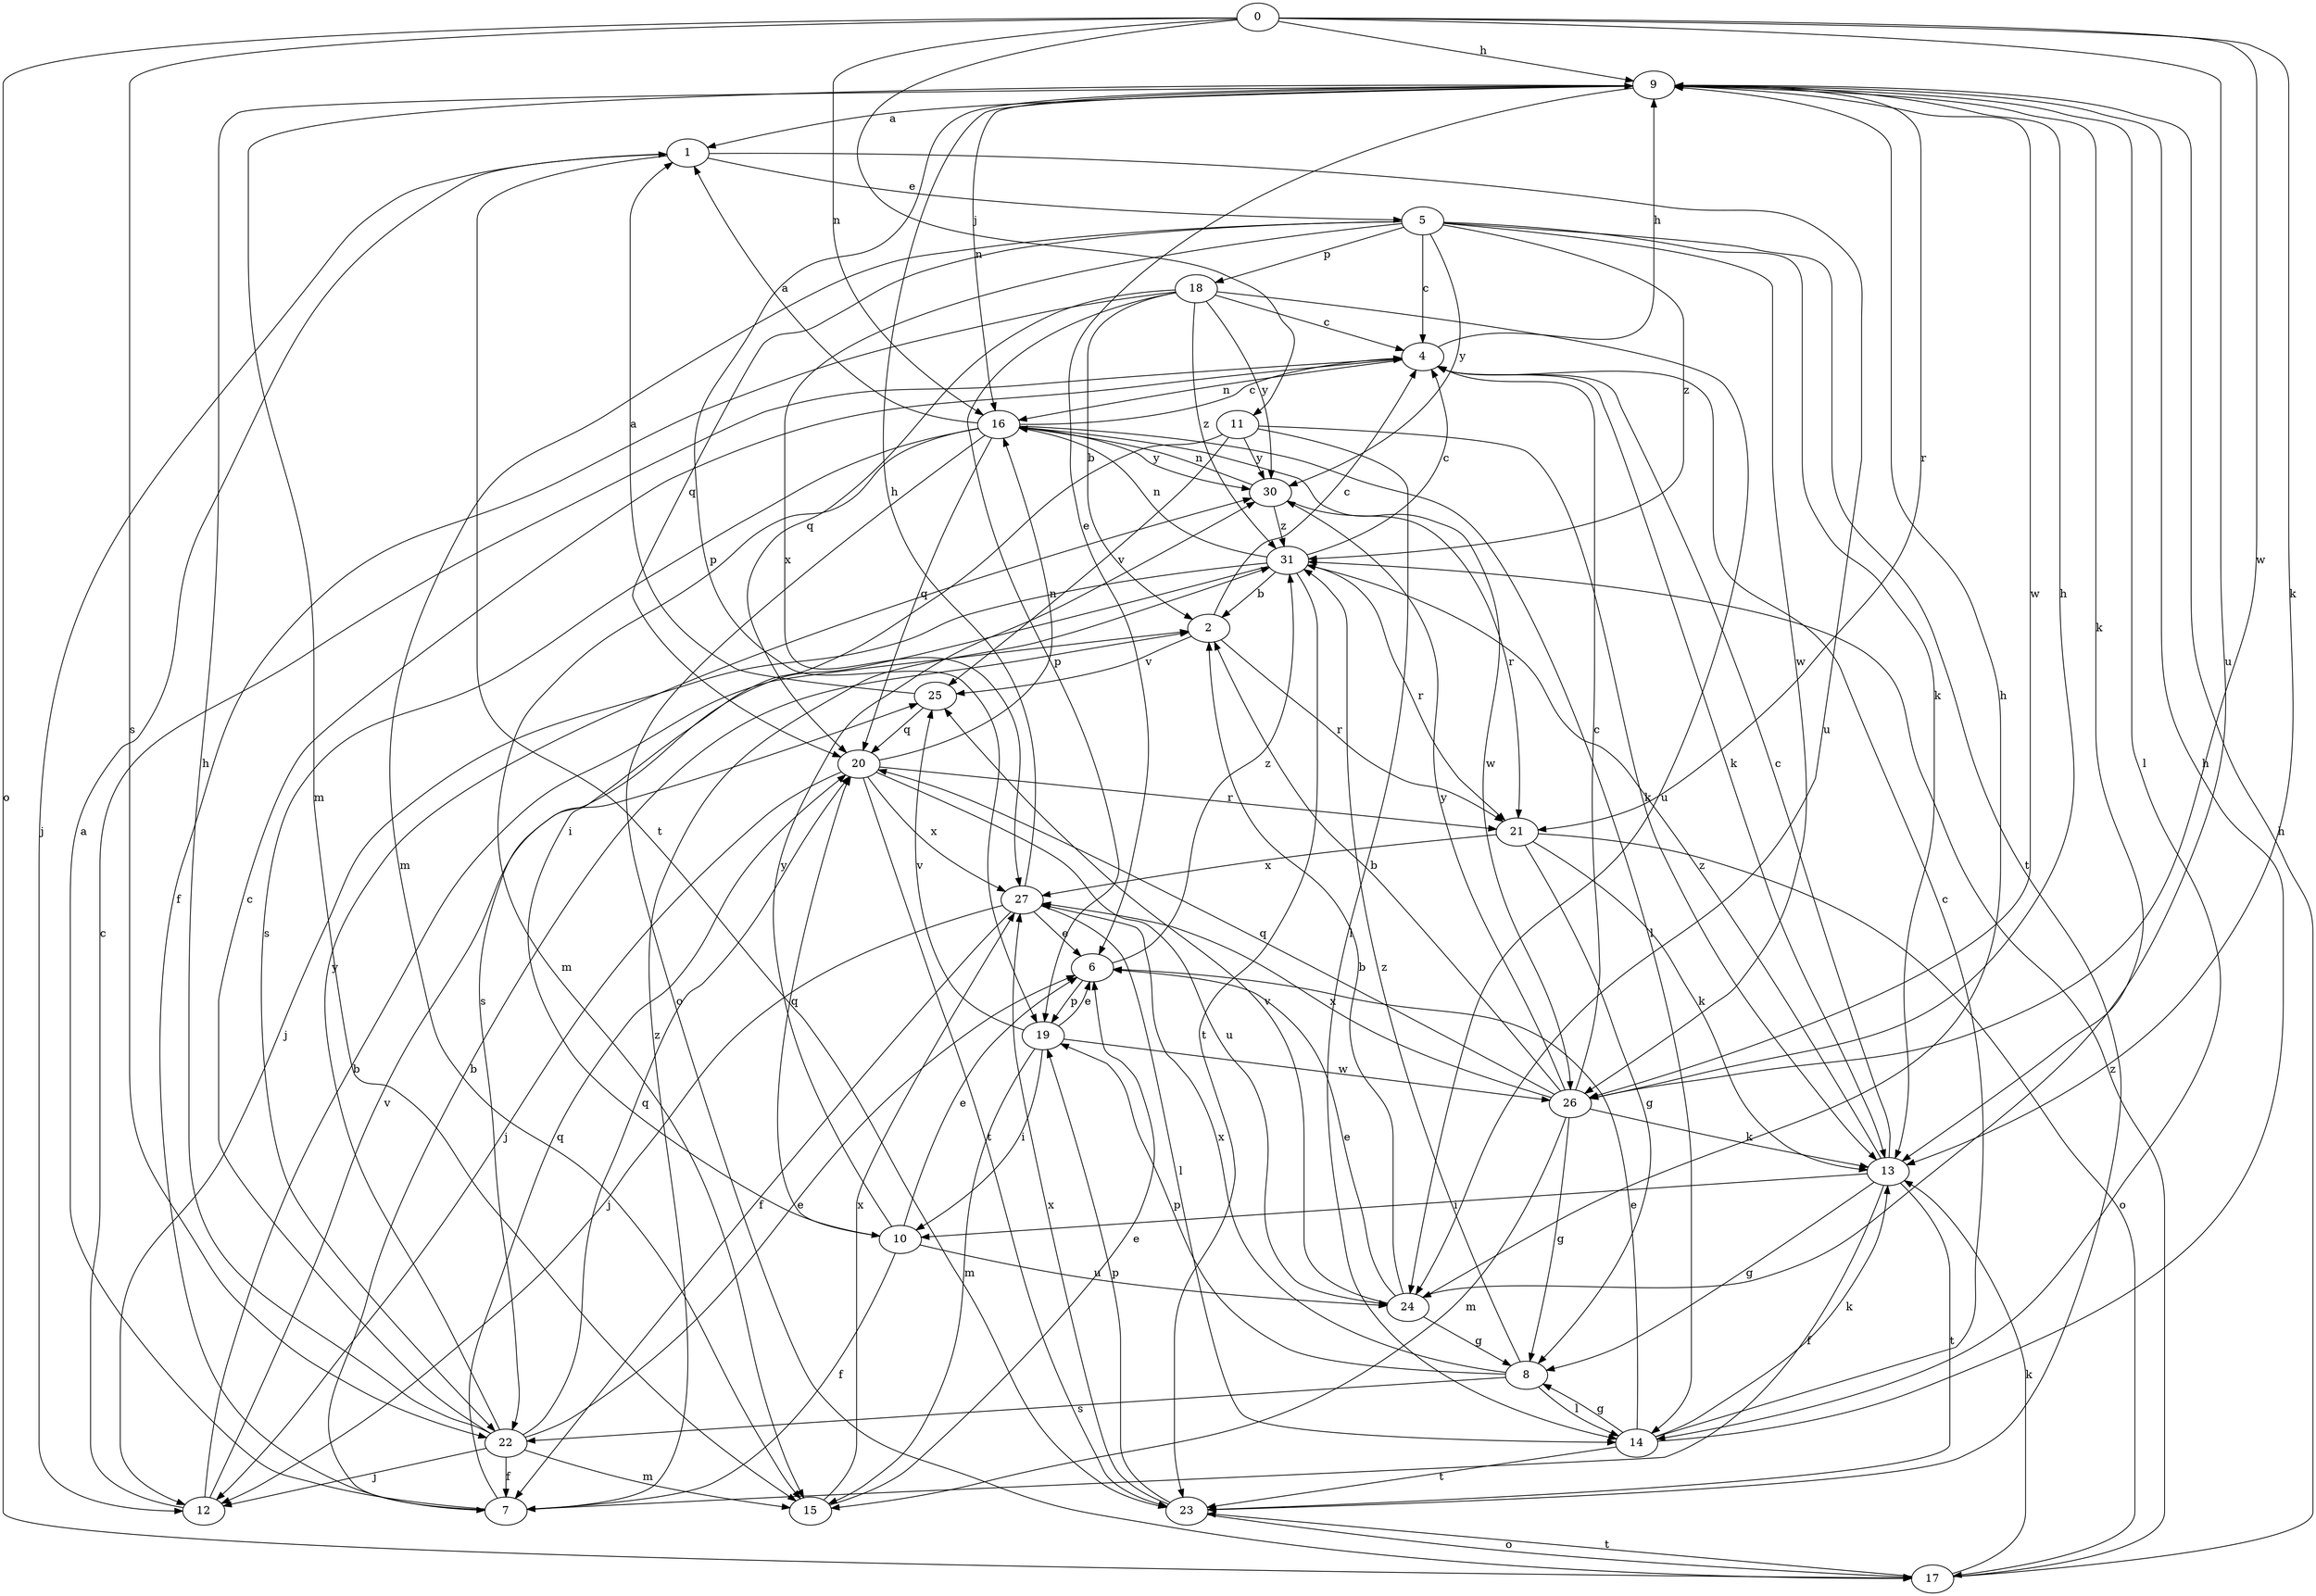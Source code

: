 strict digraph  {
0;
1;
2;
4;
5;
6;
7;
8;
9;
10;
11;
12;
13;
14;
15;
16;
17;
18;
19;
20;
21;
22;
23;
24;
25;
26;
27;
30;
31;
0 -> 9  [label=h];
0 -> 11  [label=j];
0 -> 13  [label=k];
0 -> 16  [label=n];
0 -> 17  [label=o];
0 -> 22  [label=s];
0 -> 24  [label=u];
0 -> 26  [label=w];
1 -> 5  [label=e];
1 -> 12  [label=j];
1 -> 23  [label=t];
1 -> 24  [label=u];
2 -> 4  [label=c];
2 -> 21  [label=r];
2 -> 25  [label=v];
4 -> 9  [label=h];
4 -> 13  [label=k];
4 -> 16  [label=n];
5 -> 4  [label=c];
5 -> 13  [label=k];
5 -> 15  [label=m];
5 -> 18  [label=p];
5 -> 20  [label=q];
5 -> 23  [label=t];
5 -> 26  [label=w];
5 -> 27  [label=x];
5 -> 30  [label=y];
5 -> 31  [label=z];
6 -> 19  [label=p];
6 -> 31  [label=z];
7 -> 1  [label=a];
7 -> 2  [label=b];
7 -> 20  [label=q];
7 -> 31  [label=z];
8 -> 14  [label=l];
8 -> 19  [label=p];
8 -> 22  [label=s];
8 -> 27  [label=x];
8 -> 31  [label=z];
9 -> 1  [label=a];
9 -> 6  [label=e];
9 -> 13  [label=k];
9 -> 14  [label=l];
9 -> 15  [label=m];
9 -> 16  [label=n];
9 -> 19  [label=p];
9 -> 21  [label=r];
9 -> 26  [label=w];
10 -> 6  [label=e];
10 -> 7  [label=f];
10 -> 20  [label=q];
10 -> 24  [label=u];
10 -> 30  [label=y];
11 -> 10  [label=i];
11 -> 13  [label=k];
11 -> 14  [label=l];
11 -> 25  [label=v];
11 -> 30  [label=y];
12 -> 2  [label=b];
12 -> 4  [label=c];
12 -> 25  [label=v];
13 -> 4  [label=c];
13 -> 7  [label=f];
13 -> 8  [label=g];
13 -> 10  [label=i];
13 -> 23  [label=t];
13 -> 31  [label=z];
14 -> 4  [label=c];
14 -> 6  [label=e];
14 -> 8  [label=g];
14 -> 9  [label=h];
14 -> 13  [label=k];
14 -> 23  [label=t];
15 -> 6  [label=e];
15 -> 27  [label=x];
16 -> 1  [label=a];
16 -> 4  [label=c];
16 -> 14  [label=l];
16 -> 15  [label=m];
16 -> 17  [label=o];
16 -> 20  [label=q];
16 -> 22  [label=s];
16 -> 26  [label=w];
16 -> 30  [label=y];
17 -> 9  [label=h];
17 -> 13  [label=k];
17 -> 23  [label=t];
17 -> 31  [label=z];
18 -> 2  [label=b];
18 -> 4  [label=c];
18 -> 7  [label=f];
18 -> 19  [label=p];
18 -> 20  [label=q];
18 -> 24  [label=u];
18 -> 30  [label=y];
18 -> 31  [label=z];
19 -> 6  [label=e];
19 -> 10  [label=i];
19 -> 15  [label=m];
19 -> 25  [label=v];
19 -> 26  [label=w];
20 -> 12  [label=j];
20 -> 16  [label=n];
20 -> 21  [label=r];
20 -> 23  [label=t];
20 -> 24  [label=u];
20 -> 27  [label=x];
21 -> 8  [label=g];
21 -> 13  [label=k];
21 -> 17  [label=o];
21 -> 27  [label=x];
22 -> 4  [label=c];
22 -> 6  [label=e];
22 -> 7  [label=f];
22 -> 9  [label=h];
22 -> 12  [label=j];
22 -> 15  [label=m];
22 -> 20  [label=q];
22 -> 30  [label=y];
23 -> 17  [label=o];
23 -> 19  [label=p];
23 -> 27  [label=x];
24 -> 2  [label=b];
24 -> 6  [label=e];
24 -> 8  [label=g];
24 -> 9  [label=h];
24 -> 25  [label=v];
25 -> 1  [label=a];
25 -> 20  [label=q];
26 -> 2  [label=b];
26 -> 4  [label=c];
26 -> 8  [label=g];
26 -> 9  [label=h];
26 -> 13  [label=k];
26 -> 15  [label=m];
26 -> 20  [label=q];
26 -> 27  [label=x];
26 -> 30  [label=y];
27 -> 6  [label=e];
27 -> 7  [label=f];
27 -> 9  [label=h];
27 -> 12  [label=j];
27 -> 14  [label=l];
30 -> 16  [label=n];
30 -> 21  [label=r];
30 -> 31  [label=z];
31 -> 2  [label=b];
31 -> 4  [label=c];
31 -> 12  [label=j];
31 -> 16  [label=n];
31 -> 21  [label=r];
31 -> 22  [label=s];
31 -> 23  [label=t];
}
